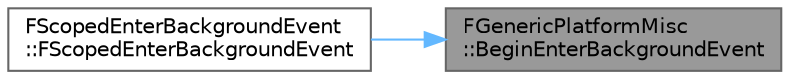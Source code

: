 digraph "FGenericPlatformMisc::BeginEnterBackgroundEvent"
{
 // INTERACTIVE_SVG=YES
 // LATEX_PDF_SIZE
  bgcolor="transparent";
  edge [fontname=Helvetica,fontsize=10,labelfontname=Helvetica,labelfontsize=10];
  node [fontname=Helvetica,fontsize=10,shape=box,height=0.2,width=0.4];
  rankdir="RL";
  Node1 [id="Node000001",label="FGenericPlatformMisc\l::BeginEnterBackgroundEvent",height=0.2,width=0.4,color="gray40", fillcolor="grey60", style="filled", fontcolor="black",tooltip="Profiler enter background events."];
  Node1 -> Node2 [id="edge1_Node000001_Node000002",dir="back",color="steelblue1",style="solid",tooltip=" "];
  Node2 [id="Node000002",label="FScopedEnterBackgroundEvent\l::FScopedEnterBackgroundEvent",height=0.2,width=0.4,color="grey40", fillcolor="white", style="filled",URL="$db/da0/classFScopedEnterBackgroundEvent.html#a6f8beb7606d063dce7412baec259fb4f",tooltip=" "];
}
